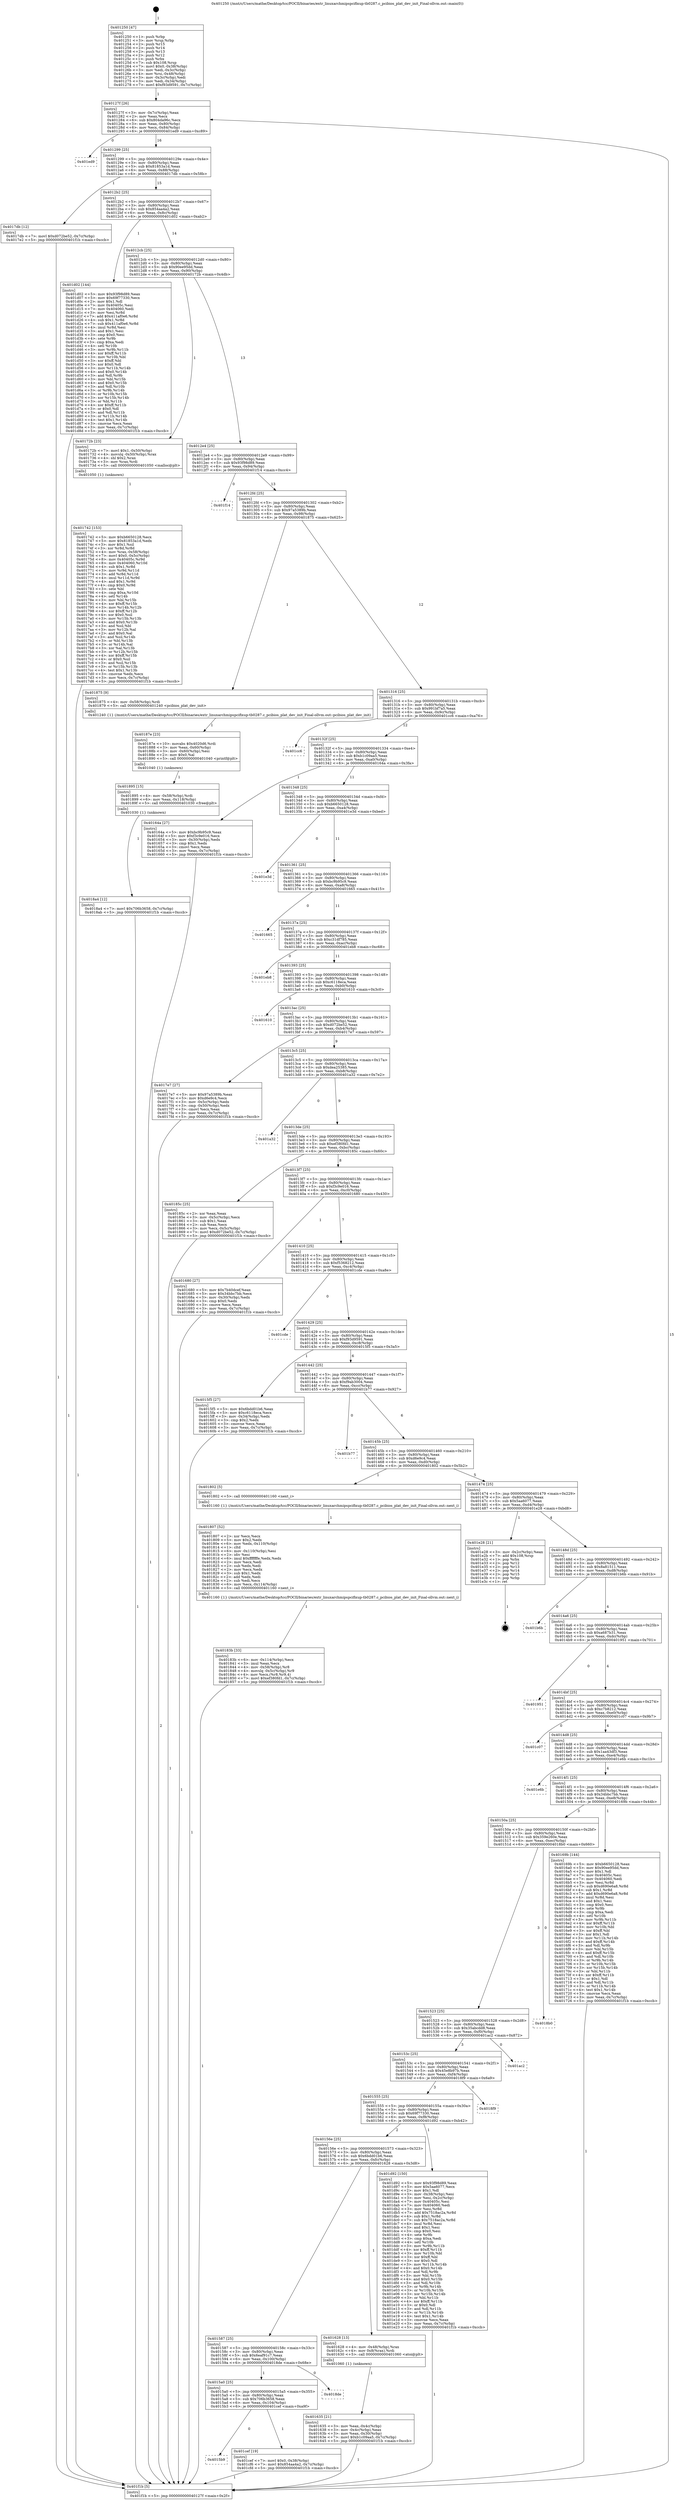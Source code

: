 digraph "0x401250" {
  label = "0x401250 (/mnt/c/Users/mathe/Desktop/tcc/POCII/binaries/extr_linuxarchmipspcifixup-tb0287.c_pcibios_plat_dev_init_Final-ollvm.out::main(0))"
  labelloc = "t"
  node[shape=record]

  Entry [label="",width=0.3,height=0.3,shape=circle,fillcolor=black,style=filled]
  "0x40127f" [label="{
     0x40127f [26]\l
     | [instrs]\l
     &nbsp;&nbsp;0x40127f \<+3\>: mov -0x7c(%rbp),%eax\l
     &nbsp;&nbsp;0x401282 \<+2\>: mov %eax,%ecx\l
     &nbsp;&nbsp;0x401284 \<+6\>: sub $0x804da96c,%ecx\l
     &nbsp;&nbsp;0x40128a \<+3\>: mov %eax,-0x80(%rbp)\l
     &nbsp;&nbsp;0x40128d \<+6\>: mov %ecx,-0x84(%rbp)\l
     &nbsp;&nbsp;0x401293 \<+6\>: je 0000000000401ed9 \<main+0xc89\>\l
  }"]
  "0x401ed9" [label="{
     0x401ed9\l
  }", style=dashed]
  "0x401299" [label="{
     0x401299 [25]\l
     | [instrs]\l
     &nbsp;&nbsp;0x401299 \<+5\>: jmp 000000000040129e \<main+0x4e\>\l
     &nbsp;&nbsp;0x40129e \<+3\>: mov -0x80(%rbp),%eax\l
     &nbsp;&nbsp;0x4012a1 \<+5\>: sub $0x81853a1d,%eax\l
     &nbsp;&nbsp;0x4012a6 \<+6\>: mov %eax,-0x88(%rbp)\l
     &nbsp;&nbsp;0x4012ac \<+6\>: je 00000000004017db \<main+0x58b\>\l
  }"]
  Exit [label="",width=0.3,height=0.3,shape=circle,fillcolor=black,style=filled,peripheries=2]
  "0x4017db" [label="{
     0x4017db [12]\l
     | [instrs]\l
     &nbsp;&nbsp;0x4017db \<+7\>: movl $0xd072be52,-0x7c(%rbp)\l
     &nbsp;&nbsp;0x4017e2 \<+5\>: jmp 0000000000401f1b \<main+0xccb\>\l
  }"]
  "0x4012b2" [label="{
     0x4012b2 [25]\l
     | [instrs]\l
     &nbsp;&nbsp;0x4012b2 \<+5\>: jmp 00000000004012b7 \<main+0x67\>\l
     &nbsp;&nbsp;0x4012b7 \<+3\>: mov -0x80(%rbp),%eax\l
     &nbsp;&nbsp;0x4012ba \<+5\>: sub $0x854aa4a2,%eax\l
     &nbsp;&nbsp;0x4012bf \<+6\>: mov %eax,-0x8c(%rbp)\l
     &nbsp;&nbsp;0x4012c5 \<+6\>: je 0000000000401d02 \<main+0xab2\>\l
  }"]
  "0x4015b9" [label="{
     0x4015b9\l
  }", style=dashed]
  "0x401d02" [label="{
     0x401d02 [144]\l
     | [instrs]\l
     &nbsp;&nbsp;0x401d02 \<+5\>: mov $0x93f98d89,%eax\l
     &nbsp;&nbsp;0x401d07 \<+5\>: mov $0x69f77330,%ecx\l
     &nbsp;&nbsp;0x401d0c \<+2\>: mov $0x1,%dl\l
     &nbsp;&nbsp;0x401d0e \<+7\>: mov 0x40405c,%esi\l
     &nbsp;&nbsp;0x401d15 \<+7\>: mov 0x404060,%edi\l
     &nbsp;&nbsp;0x401d1c \<+3\>: mov %esi,%r8d\l
     &nbsp;&nbsp;0x401d1f \<+7\>: add $0x411af0e6,%r8d\l
     &nbsp;&nbsp;0x401d26 \<+4\>: sub $0x1,%r8d\l
     &nbsp;&nbsp;0x401d2a \<+7\>: sub $0x411af0e6,%r8d\l
     &nbsp;&nbsp;0x401d31 \<+4\>: imul %r8d,%esi\l
     &nbsp;&nbsp;0x401d35 \<+3\>: and $0x1,%esi\l
     &nbsp;&nbsp;0x401d38 \<+3\>: cmp $0x0,%esi\l
     &nbsp;&nbsp;0x401d3b \<+4\>: sete %r9b\l
     &nbsp;&nbsp;0x401d3f \<+3\>: cmp $0xa,%edi\l
     &nbsp;&nbsp;0x401d42 \<+4\>: setl %r10b\l
     &nbsp;&nbsp;0x401d46 \<+3\>: mov %r9b,%r11b\l
     &nbsp;&nbsp;0x401d49 \<+4\>: xor $0xff,%r11b\l
     &nbsp;&nbsp;0x401d4d \<+3\>: mov %r10b,%bl\l
     &nbsp;&nbsp;0x401d50 \<+3\>: xor $0xff,%bl\l
     &nbsp;&nbsp;0x401d53 \<+3\>: xor $0x0,%dl\l
     &nbsp;&nbsp;0x401d56 \<+3\>: mov %r11b,%r14b\l
     &nbsp;&nbsp;0x401d59 \<+4\>: and $0x0,%r14b\l
     &nbsp;&nbsp;0x401d5d \<+3\>: and %dl,%r9b\l
     &nbsp;&nbsp;0x401d60 \<+3\>: mov %bl,%r15b\l
     &nbsp;&nbsp;0x401d63 \<+4\>: and $0x0,%r15b\l
     &nbsp;&nbsp;0x401d67 \<+3\>: and %dl,%r10b\l
     &nbsp;&nbsp;0x401d6a \<+3\>: or %r9b,%r14b\l
     &nbsp;&nbsp;0x401d6d \<+3\>: or %r10b,%r15b\l
     &nbsp;&nbsp;0x401d70 \<+3\>: xor %r15b,%r14b\l
     &nbsp;&nbsp;0x401d73 \<+3\>: or %bl,%r11b\l
     &nbsp;&nbsp;0x401d76 \<+4\>: xor $0xff,%r11b\l
     &nbsp;&nbsp;0x401d7a \<+3\>: or $0x0,%dl\l
     &nbsp;&nbsp;0x401d7d \<+3\>: and %dl,%r11b\l
     &nbsp;&nbsp;0x401d80 \<+3\>: or %r11b,%r14b\l
     &nbsp;&nbsp;0x401d83 \<+4\>: test $0x1,%r14b\l
     &nbsp;&nbsp;0x401d87 \<+3\>: cmovne %ecx,%eax\l
     &nbsp;&nbsp;0x401d8a \<+3\>: mov %eax,-0x7c(%rbp)\l
     &nbsp;&nbsp;0x401d8d \<+5\>: jmp 0000000000401f1b \<main+0xccb\>\l
  }"]
  "0x4012cb" [label="{
     0x4012cb [25]\l
     | [instrs]\l
     &nbsp;&nbsp;0x4012cb \<+5\>: jmp 00000000004012d0 \<main+0x80\>\l
     &nbsp;&nbsp;0x4012d0 \<+3\>: mov -0x80(%rbp),%eax\l
     &nbsp;&nbsp;0x4012d3 \<+5\>: sub $0x90ee95dd,%eax\l
     &nbsp;&nbsp;0x4012d8 \<+6\>: mov %eax,-0x90(%rbp)\l
     &nbsp;&nbsp;0x4012de \<+6\>: je 000000000040172b \<main+0x4db\>\l
  }"]
  "0x401cef" [label="{
     0x401cef [19]\l
     | [instrs]\l
     &nbsp;&nbsp;0x401cef \<+7\>: movl $0x0,-0x38(%rbp)\l
     &nbsp;&nbsp;0x401cf6 \<+7\>: movl $0x854aa4a2,-0x7c(%rbp)\l
     &nbsp;&nbsp;0x401cfd \<+5\>: jmp 0000000000401f1b \<main+0xccb\>\l
  }"]
  "0x40172b" [label="{
     0x40172b [23]\l
     | [instrs]\l
     &nbsp;&nbsp;0x40172b \<+7\>: movl $0x1,-0x50(%rbp)\l
     &nbsp;&nbsp;0x401732 \<+4\>: movslq -0x50(%rbp),%rax\l
     &nbsp;&nbsp;0x401736 \<+4\>: shl $0x2,%rax\l
     &nbsp;&nbsp;0x40173a \<+3\>: mov %rax,%rdi\l
     &nbsp;&nbsp;0x40173d \<+5\>: call 0000000000401050 \<malloc@plt\>\l
     | [calls]\l
     &nbsp;&nbsp;0x401050 \{1\} (unknown)\l
  }"]
  "0x4012e4" [label="{
     0x4012e4 [25]\l
     | [instrs]\l
     &nbsp;&nbsp;0x4012e4 \<+5\>: jmp 00000000004012e9 \<main+0x99\>\l
     &nbsp;&nbsp;0x4012e9 \<+3\>: mov -0x80(%rbp),%eax\l
     &nbsp;&nbsp;0x4012ec \<+5\>: sub $0x93f98d89,%eax\l
     &nbsp;&nbsp;0x4012f1 \<+6\>: mov %eax,-0x94(%rbp)\l
     &nbsp;&nbsp;0x4012f7 \<+6\>: je 0000000000401f14 \<main+0xcc4\>\l
  }"]
  "0x4015a0" [label="{
     0x4015a0 [25]\l
     | [instrs]\l
     &nbsp;&nbsp;0x4015a0 \<+5\>: jmp 00000000004015a5 \<main+0x355\>\l
     &nbsp;&nbsp;0x4015a5 \<+3\>: mov -0x80(%rbp),%eax\l
     &nbsp;&nbsp;0x4015a8 \<+5\>: sub $0x706b3658,%eax\l
     &nbsp;&nbsp;0x4015ad \<+6\>: mov %eax,-0x104(%rbp)\l
     &nbsp;&nbsp;0x4015b3 \<+6\>: je 0000000000401cef \<main+0xa9f\>\l
  }"]
  "0x401f14" [label="{
     0x401f14\l
  }", style=dashed]
  "0x4012fd" [label="{
     0x4012fd [25]\l
     | [instrs]\l
     &nbsp;&nbsp;0x4012fd \<+5\>: jmp 0000000000401302 \<main+0xb2\>\l
     &nbsp;&nbsp;0x401302 \<+3\>: mov -0x80(%rbp),%eax\l
     &nbsp;&nbsp;0x401305 \<+5\>: sub $0x97a5389b,%eax\l
     &nbsp;&nbsp;0x40130a \<+6\>: mov %eax,-0x98(%rbp)\l
     &nbsp;&nbsp;0x401310 \<+6\>: je 0000000000401875 \<main+0x625\>\l
  }"]
  "0x4018de" [label="{
     0x4018de\l
  }", style=dashed]
  "0x401875" [label="{
     0x401875 [9]\l
     | [instrs]\l
     &nbsp;&nbsp;0x401875 \<+4\>: mov -0x58(%rbp),%rdi\l
     &nbsp;&nbsp;0x401879 \<+5\>: call 0000000000401240 \<pcibios_plat_dev_init\>\l
     | [calls]\l
     &nbsp;&nbsp;0x401240 \{1\} (/mnt/c/Users/mathe/Desktop/tcc/POCII/binaries/extr_linuxarchmipspcifixup-tb0287.c_pcibios_plat_dev_init_Final-ollvm.out::pcibios_plat_dev_init)\l
  }"]
  "0x401316" [label="{
     0x401316 [25]\l
     | [instrs]\l
     &nbsp;&nbsp;0x401316 \<+5\>: jmp 000000000040131b \<main+0xcb\>\l
     &nbsp;&nbsp;0x40131b \<+3\>: mov -0x80(%rbp),%eax\l
     &nbsp;&nbsp;0x40131e \<+5\>: sub $0x991bf7a5,%eax\l
     &nbsp;&nbsp;0x401323 \<+6\>: mov %eax,-0x9c(%rbp)\l
     &nbsp;&nbsp;0x401329 \<+6\>: je 0000000000401cc6 \<main+0xa76\>\l
  }"]
  "0x4018a4" [label="{
     0x4018a4 [12]\l
     | [instrs]\l
     &nbsp;&nbsp;0x4018a4 \<+7\>: movl $0x706b3658,-0x7c(%rbp)\l
     &nbsp;&nbsp;0x4018ab \<+5\>: jmp 0000000000401f1b \<main+0xccb\>\l
  }"]
  "0x401cc6" [label="{
     0x401cc6\l
  }", style=dashed]
  "0x40132f" [label="{
     0x40132f [25]\l
     | [instrs]\l
     &nbsp;&nbsp;0x40132f \<+5\>: jmp 0000000000401334 \<main+0xe4\>\l
     &nbsp;&nbsp;0x401334 \<+3\>: mov -0x80(%rbp),%eax\l
     &nbsp;&nbsp;0x401337 \<+5\>: sub $0xb1c09aa5,%eax\l
     &nbsp;&nbsp;0x40133c \<+6\>: mov %eax,-0xa0(%rbp)\l
     &nbsp;&nbsp;0x401342 \<+6\>: je 000000000040164a \<main+0x3fa\>\l
  }"]
  "0x401895" [label="{
     0x401895 [15]\l
     | [instrs]\l
     &nbsp;&nbsp;0x401895 \<+4\>: mov -0x58(%rbp),%rdi\l
     &nbsp;&nbsp;0x401899 \<+6\>: mov %eax,-0x118(%rbp)\l
     &nbsp;&nbsp;0x40189f \<+5\>: call 0000000000401030 \<free@plt\>\l
     | [calls]\l
     &nbsp;&nbsp;0x401030 \{1\} (unknown)\l
  }"]
  "0x40164a" [label="{
     0x40164a [27]\l
     | [instrs]\l
     &nbsp;&nbsp;0x40164a \<+5\>: mov $0xbc9b95c9,%eax\l
     &nbsp;&nbsp;0x40164f \<+5\>: mov $0xf3c9e016,%ecx\l
     &nbsp;&nbsp;0x401654 \<+3\>: mov -0x30(%rbp),%edx\l
     &nbsp;&nbsp;0x401657 \<+3\>: cmp $0x1,%edx\l
     &nbsp;&nbsp;0x40165a \<+3\>: cmovl %ecx,%eax\l
     &nbsp;&nbsp;0x40165d \<+3\>: mov %eax,-0x7c(%rbp)\l
     &nbsp;&nbsp;0x401660 \<+5\>: jmp 0000000000401f1b \<main+0xccb\>\l
  }"]
  "0x401348" [label="{
     0x401348 [25]\l
     | [instrs]\l
     &nbsp;&nbsp;0x401348 \<+5\>: jmp 000000000040134d \<main+0xfd\>\l
     &nbsp;&nbsp;0x40134d \<+3\>: mov -0x80(%rbp),%eax\l
     &nbsp;&nbsp;0x401350 \<+5\>: sub $0xb6650128,%eax\l
     &nbsp;&nbsp;0x401355 \<+6\>: mov %eax,-0xa4(%rbp)\l
     &nbsp;&nbsp;0x40135b \<+6\>: je 0000000000401e3d \<main+0xbed\>\l
  }"]
  "0x40187e" [label="{
     0x40187e [23]\l
     | [instrs]\l
     &nbsp;&nbsp;0x40187e \<+10\>: movabs $0x4020d6,%rdi\l
     &nbsp;&nbsp;0x401888 \<+3\>: mov %eax,-0x60(%rbp)\l
     &nbsp;&nbsp;0x40188b \<+3\>: mov -0x60(%rbp),%esi\l
     &nbsp;&nbsp;0x40188e \<+2\>: mov $0x0,%al\l
     &nbsp;&nbsp;0x401890 \<+5\>: call 0000000000401040 \<printf@plt\>\l
     | [calls]\l
     &nbsp;&nbsp;0x401040 \{1\} (unknown)\l
  }"]
  "0x401e3d" [label="{
     0x401e3d\l
  }", style=dashed]
  "0x401361" [label="{
     0x401361 [25]\l
     | [instrs]\l
     &nbsp;&nbsp;0x401361 \<+5\>: jmp 0000000000401366 \<main+0x116\>\l
     &nbsp;&nbsp;0x401366 \<+3\>: mov -0x80(%rbp),%eax\l
     &nbsp;&nbsp;0x401369 \<+5\>: sub $0xbc9b95c9,%eax\l
     &nbsp;&nbsp;0x40136e \<+6\>: mov %eax,-0xa8(%rbp)\l
     &nbsp;&nbsp;0x401374 \<+6\>: je 0000000000401665 \<main+0x415\>\l
  }"]
  "0x40183b" [label="{
     0x40183b [33]\l
     | [instrs]\l
     &nbsp;&nbsp;0x40183b \<+6\>: mov -0x114(%rbp),%ecx\l
     &nbsp;&nbsp;0x401841 \<+3\>: imul %eax,%ecx\l
     &nbsp;&nbsp;0x401844 \<+4\>: mov -0x58(%rbp),%r8\l
     &nbsp;&nbsp;0x401848 \<+4\>: movslq -0x5c(%rbp),%r9\l
     &nbsp;&nbsp;0x40184c \<+4\>: mov %ecx,(%r8,%r9,4)\l
     &nbsp;&nbsp;0x401850 \<+7\>: movl $0xef380fd1,-0x7c(%rbp)\l
     &nbsp;&nbsp;0x401857 \<+5\>: jmp 0000000000401f1b \<main+0xccb\>\l
  }"]
  "0x401665" [label="{
     0x401665\l
  }", style=dashed]
  "0x40137a" [label="{
     0x40137a [25]\l
     | [instrs]\l
     &nbsp;&nbsp;0x40137a \<+5\>: jmp 000000000040137f \<main+0x12f\>\l
     &nbsp;&nbsp;0x40137f \<+3\>: mov -0x80(%rbp),%eax\l
     &nbsp;&nbsp;0x401382 \<+5\>: sub $0xc31df785,%eax\l
     &nbsp;&nbsp;0x401387 \<+6\>: mov %eax,-0xac(%rbp)\l
     &nbsp;&nbsp;0x40138d \<+6\>: je 0000000000401eb8 \<main+0xc68\>\l
  }"]
  "0x401807" [label="{
     0x401807 [52]\l
     | [instrs]\l
     &nbsp;&nbsp;0x401807 \<+2\>: xor %ecx,%ecx\l
     &nbsp;&nbsp;0x401809 \<+5\>: mov $0x2,%edx\l
     &nbsp;&nbsp;0x40180e \<+6\>: mov %edx,-0x110(%rbp)\l
     &nbsp;&nbsp;0x401814 \<+1\>: cltd\l
     &nbsp;&nbsp;0x401815 \<+6\>: mov -0x110(%rbp),%esi\l
     &nbsp;&nbsp;0x40181b \<+2\>: idiv %esi\l
     &nbsp;&nbsp;0x40181d \<+6\>: imul $0xfffffffe,%edx,%edx\l
     &nbsp;&nbsp;0x401823 \<+2\>: mov %ecx,%edi\l
     &nbsp;&nbsp;0x401825 \<+2\>: sub %edx,%edi\l
     &nbsp;&nbsp;0x401827 \<+2\>: mov %ecx,%edx\l
     &nbsp;&nbsp;0x401829 \<+3\>: sub $0x1,%edx\l
     &nbsp;&nbsp;0x40182c \<+2\>: add %edx,%edi\l
     &nbsp;&nbsp;0x40182e \<+2\>: sub %edi,%ecx\l
     &nbsp;&nbsp;0x401830 \<+6\>: mov %ecx,-0x114(%rbp)\l
     &nbsp;&nbsp;0x401836 \<+5\>: call 0000000000401160 \<next_i\>\l
     | [calls]\l
     &nbsp;&nbsp;0x401160 \{1\} (/mnt/c/Users/mathe/Desktop/tcc/POCII/binaries/extr_linuxarchmipspcifixup-tb0287.c_pcibios_plat_dev_init_Final-ollvm.out::next_i)\l
  }"]
  "0x401eb8" [label="{
     0x401eb8\l
  }", style=dashed]
  "0x401393" [label="{
     0x401393 [25]\l
     | [instrs]\l
     &nbsp;&nbsp;0x401393 \<+5\>: jmp 0000000000401398 \<main+0x148\>\l
     &nbsp;&nbsp;0x401398 \<+3\>: mov -0x80(%rbp),%eax\l
     &nbsp;&nbsp;0x40139b \<+5\>: sub $0xc6118eca,%eax\l
     &nbsp;&nbsp;0x4013a0 \<+6\>: mov %eax,-0xb0(%rbp)\l
     &nbsp;&nbsp;0x4013a6 \<+6\>: je 0000000000401610 \<main+0x3c0\>\l
  }"]
  "0x401742" [label="{
     0x401742 [153]\l
     | [instrs]\l
     &nbsp;&nbsp;0x401742 \<+5\>: mov $0xb6650128,%ecx\l
     &nbsp;&nbsp;0x401747 \<+5\>: mov $0x81853a1d,%edx\l
     &nbsp;&nbsp;0x40174c \<+3\>: mov $0x1,%sil\l
     &nbsp;&nbsp;0x40174f \<+3\>: xor %r8d,%r8d\l
     &nbsp;&nbsp;0x401752 \<+4\>: mov %rax,-0x58(%rbp)\l
     &nbsp;&nbsp;0x401756 \<+7\>: movl $0x0,-0x5c(%rbp)\l
     &nbsp;&nbsp;0x40175d \<+8\>: mov 0x40405c,%r9d\l
     &nbsp;&nbsp;0x401765 \<+8\>: mov 0x404060,%r10d\l
     &nbsp;&nbsp;0x40176d \<+4\>: sub $0x1,%r8d\l
     &nbsp;&nbsp;0x401771 \<+3\>: mov %r9d,%r11d\l
     &nbsp;&nbsp;0x401774 \<+3\>: add %r8d,%r11d\l
     &nbsp;&nbsp;0x401777 \<+4\>: imul %r11d,%r9d\l
     &nbsp;&nbsp;0x40177b \<+4\>: and $0x1,%r9d\l
     &nbsp;&nbsp;0x40177f \<+4\>: cmp $0x0,%r9d\l
     &nbsp;&nbsp;0x401783 \<+3\>: sete %bl\l
     &nbsp;&nbsp;0x401786 \<+4\>: cmp $0xa,%r10d\l
     &nbsp;&nbsp;0x40178a \<+4\>: setl %r14b\l
     &nbsp;&nbsp;0x40178e \<+3\>: mov %bl,%r15b\l
     &nbsp;&nbsp;0x401791 \<+4\>: xor $0xff,%r15b\l
     &nbsp;&nbsp;0x401795 \<+3\>: mov %r14b,%r12b\l
     &nbsp;&nbsp;0x401798 \<+4\>: xor $0xff,%r12b\l
     &nbsp;&nbsp;0x40179c \<+4\>: xor $0x0,%sil\l
     &nbsp;&nbsp;0x4017a0 \<+3\>: mov %r15b,%r13b\l
     &nbsp;&nbsp;0x4017a3 \<+4\>: and $0x0,%r13b\l
     &nbsp;&nbsp;0x4017a7 \<+3\>: and %sil,%bl\l
     &nbsp;&nbsp;0x4017aa \<+3\>: mov %r12b,%al\l
     &nbsp;&nbsp;0x4017ad \<+2\>: and $0x0,%al\l
     &nbsp;&nbsp;0x4017af \<+3\>: and %sil,%r14b\l
     &nbsp;&nbsp;0x4017b2 \<+3\>: or %bl,%r13b\l
     &nbsp;&nbsp;0x4017b5 \<+3\>: or %r14b,%al\l
     &nbsp;&nbsp;0x4017b8 \<+3\>: xor %al,%r13b\l
     &nbsp;&nbsp;0x4017bb \<+3\>: or %r12b,%r15b\l
     &nbsp;&nbsp;0x4017be \<+4\>: xor $0xff,%r15b\l
     &nbsp;&nbsp;0x4017c2 \<+4\>: or $0x0,%sil\l
     &nbsp;&nbsp;0x4017c6 \<+3\>: and %sil,%r15b\l
     &nbsp;&nbsp;0x4017c9 \<+3\>: or %r15b,%r13b\l
     &nbsp;&nbsp;0x4017cc \<+4\>: test $0x1,%r13b\l
     &nbsp;&nbsp;0x4017d0 \<+3\>: cmovne %edx,%ecx\l
     &nbsp;&nbsp;0x4017d3 \<+3\>: mov %ecx,-0x7c(%rbp)\l
     &nbsp;&nbsp;0x4017d6 \<+5\>: jmp 0000000000401f1b \<main+0xccb\>\l
  }"]
  "0x401610" [label="{
     0x401610\l
  }", style=dashed]
  "0x4013ac" [label="{
     0x4013ac [25]\l
     | [instrs]\l
     &nbsp;&nbsp;0x4013ac \<+5\>: jmp 00000000004013b1 \<main+0x161\>\l
     &nbsp;&nbsp;0x4013b1 \<+3\>: mov -0x80(%rbp),%eax\l
     &nbsp;&nbsp;0x4013b4 \<+5\>: sub $0xd072be52,%eax\l
     &nbsp;&nbsp;0x4013b9 \<+6\>: mov %eax,-0xb4(%rbp)\l
     &nbsp;&nbsp;0x4013bf \<+6\>: je 00000000004017e7 \<main+0x597\>\l
  }"]
  "0x401635" [label="{
     0x401635 [21]\l
     | [instrs]\l
     &nbsp;&nbsp;0x401635 \<+3\>: mov %eax,-0x4c(%rbp)\l
     &nbsp;&nbsp;0x401638 \<+3\>: mov -0x4c(%rbp),%eax\l
     &nbsp;&nbsp;0x40163b \<+3\>: mov %eax,-0x30(%rbp)\l
     &nbsp;&nbsp;0x40163e \<+7\>: movl $0xb1c09aa5,-0x7c(%rbp)\l
     &nbsp;&nbsp;0x401645 \<+5\>: jmp 0000000000401f1b \<main+0xccb\>\l
  }"]
  "0x4017e7" [label="{
     0x4017e7 [27]\l
     | [instrs]\l
     &nbsp;&nbsp;0x4017e7 \<+5\>: mov $0x97a5389b,%eax\l
     &nbsp;&nbsp;0x4017ec \<+5\>: mov $0xd6e9c4,%ecx\l
     &nbsp;&nbsp;0x4017f1 \<+3\>: mov -0x5c(%rbp),%edx\l
     &nbsp;&nbsp;0x4017f4 \<+3\>: cmp -0x50(%rbp),%edx\l
     &nbsp;&nbsp;0x4017f7 \<+3\>: cmovl %ecx,%eax\l
     &nbsp;&nbsp;0x4017fa \<+3\>: mov %eax,-0x7c(%rbp)\l
     &nbsp;&nbsp;0x4017fd \<+5\>: jmp 0000000000401f1b \<main+0xccb\>\l
  }"]
  "0x4013c5" [label="{
     0x4013c5 [25]\l
     | [instrs]\l
     &nbsp;&nbsp;0x4013c5 \<+5\>: jmp 00000000004013ca \<main+0x17a\>\l
     &nbsp;&nbsp;0x4013ca \<+3\>: mov -0x80(%rbp),%eax\l
     &nbsp;&nbsp;0x4013cd \<+5\>: sub $0xdea25385,%eax\l
     &nbsp;&nbsp;0x4013d2 \<+6\>: mov %eax,-0xb8(%rbp)\l
     &nbsp;&nbsp;0x4013d8 \<+6\>: je 0000000000401a32 \<main+0x7e2\>\l
  }"]
  "0x401587" [label="{
     0x401587 [25]\l
     | [instrs]\l
     &nbsp;&nbsp;0x401587 \<+5\>: jmp 000000000040158c \<main+0x33c\>\l
     &nbsp;&nbsp;0x40158c \<+3\>: mov -0x80(%rbp),%eax\l
     &nbsp;&nbsp;0x40158f \<+5\>: sub $0x6eaf91c7,%eax\l
     &nbsp;&nbsp;0x401594 \<+6\>: mov %eax,-0x100(%rbp)\l
     &nbsp;&nbsp;0x40159a \<+6\>: je 00000000004018de \<main+0x68e\>\l
  }"]
  "0x401a32" [label="{
     0x401a32\l
  }", style=dashed]
  "0x4013de" [label="{
     0x4013de [25]\l
     | [instrs]\l
     &nbsp;&nbsp;0x4013de \<+5\>: jmp 00000000004013e3 \<main+0x193\>\l
     &nbsp;&nbsp;0x4013e3 \<+3\>: mov -0x80(%rbp),%eax\l
     &nbsp;&nbsp;0x4013e6 \<+5\>: sub $0xef380fd1,%eax\l
     &nbsp;&nbsp;0x4013eb \<+6\>: mov %eax,-0xbc(%rbp)\l
     &nbsp;&nbsp;0x4013f1 \<+6\>: je 000000000040185c \<main+0x60c\>\l
  }"]
  "0x401628" [label="{
     0x401628 [13]\l
     | [instrs]\l
     &nbsp;&nbsp;0x401628 \<+4\>: mov -0x48(%rbp),%rax\l
     &nbsp;&nbsp;0x40162c \<+4\>: mov 0x8(%rax),%rdi\l
     &nbsp;&nbsp;0x401630 \<+5\>: call 0000000000401060 \<atoi@plt\>\l
     | [calls]\l
     &nbsp;&nbsp;0x401060 \{1\} (unknown)\l
  }"]
  "0x40185c" [label="{
     0x40185c [25]\l
     | [instrs]\l
     &nbsp;&nbsp;0x40185c \<+2\>: xor %eax,%eax\l
     &nbsp;&nbsp;0x40185e \<+3\>: mov -0x5c(%rbp),%ecx\l
     &nbsp;&nbsp;0x401861 \<+3\>: sub $0x1,%eax\l
     &nbsp;&nbsp;0x401864 \<+2\>: sub %eax,%ecx\l
     &nbsp;&nbsp;0x401866 \<+3\>: mov %ecx,-0x5c(%rbp)\l
     &nbsp;&nbsp;0x401869 \<+7\>: movl $0xd072be52,-0x7c(%rbp)\l
     &nbsp;&nbsp;0x401870 \<+5\>: jmp 0000000000401f1b \<main+0xccb\>\l
  }"]
  "0x4013f7" [label="{
     0x4013f7 [25]\l
     | [instrs]\l
     &nbsp;&nbsp;0x4013f7 \<+5\>: jmp 00000000004013fc \<main+0x1ac\>\l
     &nbsp;&nbsp;0x4013fc \<+3\>: mov -0x80(%rbp),%eax\l
     &nbsp;&nbsp;0x4013ff \<+5\>: sub $0xf3c9e016,%eax\l
     &nbsp;&nbsp;0x401404 \<+6\>: mov %eax,-0xc0(%rbp)\l
     &nbsp;&nbsp;0x40140a \<+6\>: je 0000000000401680 \<main+0x430\>\l
  }"]
  "0x40156e" [label="{
     0x40156e [25]\l
     | [instrs]\l
     &nbsp;&nbsp;0x40156e \<+5\>: jmp 0000000000401573 \<main+0x323\>\l
     &nbsp;&nbsp;0x401573 \<+3\>: mov -0x80(%rbp),%eax\l
     &nbsp;&nbsp;0x401576 \<+5\>: sub $0x6bdd01b6,%eax\l
     &nbsp;&nbsp;0x40157b \<+6\>: mov %eax,-0xfc(%rbp)\l
     &nbsp;&nbsp;0x401581 \<+6\>: je 0000000000401628 \<main+0x3d8\>\l
  }"]
  "0x401680" [label="{
     0x401680 [27]\l
     | [instrs]\l
     &nbsp;&nbsp;0x401680 \<+5\>: mov $0x7b40dcef,%eax\l
     &nbsp;&nbsp;0x401685 \<+5\>: mov $0x34bbc7bb,%ecx\l
     &nbsp;&nbsp;0x40168a \<+3\>: mov -0x30(%rbp),%edx\l
     &nbsp;&nbsp;0x40168d \<+3\>: cmp $0x0,%edx\l
     &nbsp;&nbsp;0x401690 \<+3\>: cmove %ecx,%eax\l
     &nbsp;&nbsp;0x401693 \<+3\>: mov %eax,-0x7c(%rbp)\l
     &nbsp;&nbsp;0x401696 \<+5\>: jmp 0000000000401f1b \<main+0xccb\>\l
  }"]
  "0x401410" [label="{
     0x401410 [25]\l
     | [instrs]\l
     &nbsp;&nbsp;0x401410 \<+5\>: jmp 0000000000401415 \<main+0x1c5\>\l
     &nbsp;&nbsp;0x401415 \<+3\>: mov -0x80(%rbp),%eax\l
     &nbsp;&nbsp;0x401418 \<+5\>: sub $0xf5368212,%eax\l
     &nbsp;&nbsp;0x40141d \<+6\>: mov %eax,-0xc4(%rbp)\l
     &nbsp;&nbsp;0x401423 \<+6\>: je 0000000000401cde \<main+0xa8e\>\l
  }"]
  "0x401d92" [label="{
     0x401d92 [150]\l
     | [instrs]\l
     &nbsp;&nbsp;0x401d92 \<+5\>: mov $0x93f98d89,%eax\l
     &nbsp;&nbsp;0x401d97 \<+5\>: mov $0x5aa6077,%ecx\l
     &nbsp;&nbsp;0x401d9c \<+2\>: mov $0x1,%dl\l
     &nbsp;&nbsp;0x401d9e \<+3\>: mov -0x38(%rbp),%esi\l
     &nbsp;&nbsp;0x401da1 \<+3\>: mov %esi,-0x2c(%rbp)\l
     &nbsp;&nbsp;0x401da4 \<+7\>: mov 0x40405c,%esi\l
     &nbsp;&nbsp;0x401dab \<+7\>: mov 0x404060,%edi\l
     &nbsp;&nbsp;0x401db2 \<+3\>: mov %esi,%r8d\l
     &nbsp;&nbsp;0x401db5 \<+7\>: add $0x7518ac2a,%r8d\l
     &nbsp;&nbsp;0x401dbc \<+4\>: sub $0x1,%r8d\l
     &nbsp;&nbsp;0x401dc0 \<+7\>: sub $0x7518ac2a,%r8d\l
     &nbsp;&nbsp;0x401dc7 \<+4\>: imul %r8d,%esi\l
     &nbsp;&nbsp;0x401dcb \<+3\>: and $0x1,%esi\l
     &nbsp;&nbsp;0x401dce \<+3\>: cmp $0x0,%esi\l
     &nbsp;&nbsp;0x401dd1 \<+4\>: sete %r9b\l
     &nbsp;&nbsp;0x401dd5 \<+3\>: cmp $0xa,%edi\l
     &nbsp;&nbsp;0x401dd8 \<+4\>: setl %r10b\l
     &nbsp;&nbsp;0x401ddc \<+3\>: mov %r9b,%r11b\l
     &nbsp;&nbsp;0x401ddf \<+4\>: xor $0xff,%r11b\l
     &nbsp;&nbsp;0x401de3 \<+3\>: mov %r10b,%bl\l
     &nbsp;&nbsp;0x401de6 \<+3\>: xor $0xff,%bl\l
     &nbsp;&nbsp;0x401de9 \<+3\>: xor $0x0,%dl\l
     &nbsp;&nbsp;0x401dec \<+3\>: mov %r11b,%r14b\l
     &nbsp;&nbsp;0x401def \<+4\>: and $0x0,%r14b\l
     &nbsp;&nbsp;0x401df3 \<+3\>: and %dl,%r9b\l
     &nbsp;&nbsp;0x401df6 \<+3\>: mov %bl,%r15b\l
     &nbsp;&nbsp;0x401df9 \<+4\>: and $0x0,%r15b\l
     &nbsp;&nbsp;0x401dfd \<+3\>: and %dl,%r10b\l
     &nbsp;&nbsp;0x401e00 \<+3\>: or %r9b,%r14b\l
     &nbsp;&nbsp;0x401e03 \<+3\>: or %r10b,%r15b\l
     &nbsp;&nbsp;0x401e06 \<+3\>: xor %r15b,%r14b\l
     &nbsp;&nbsp;0x401e09 \<+3\>: or %bl,%r11b\l
     &nbsp;&nbsp;0x401e0c \<+4\>: xor $0xff,%r11b\l
     &nbsp;&nbsp;0x401e10 \<+3\>: or $0x0,%dl\l
     &nbsp;&nbsp;0x401e13 \<+3\>: and %dl,%r11b\l
     &nbsp;&nbsp;0x401e16 \<+3\>: or %r11b,%r14b\l
     &nbsp;&nbsp;0x401e19 \<+4\>: test $0x1,%r14b\l
     &nbsp;&nbsp;0x401e1d \<+3\>: cmovne %ecx,%eax\l
     &nbsp;&nbsp;0x401e20 \<+3\>: mov %eax,-0x7c(%rbp)\l
     &nbsp;&nbsp;0x401e23 \<+5\>: jmp 0000000000401f1b \<main+0xccb\>\l
  }"]
  "0x401cde" [label="{
     0x401cde\l
  }", style=dashed]
  "0x401429" [label="{
     0x401429 [25]\l
     | [instrs]\l
     &nbsp;&nbsp;0x401429 \<+5\>: jmp 000000000040142e \<main+0x1de\>\l
     &nbsp;&nbsp;0x40142e \<+3\>: mov -0x80(%rbp),%eax\l
     &nbsp;&nbsp;0x401431 \<+5\>: sub $0xf93d9591,%eax\l
     &nbsp;&nbsp;0x401436 \<+6\>: mov %eax,-0xc8(%rbp)\l
     &nbsp;&nbsp;0x40143c \<+6\>: je 00000000004015f5 \<main+0x3a5\>\l
  }"]
  "0x401555" [label="{
     0x401555 [25]\l
     | [instrs]\l
     &nbsp;&nbsp;0x401555 \<+5\>: jmp 000000000040155a \<main+0x30a\>\l
     &nbsp;&nbsp;0x40155a \<+3\>: mov -0x80(%rbp),%eax\l
     &nbsp;&nbsp;0x40155d \<+5\>: sub $0x69f77330,%eax\l
     &nbsp;&nbsp;0x401562 \<+6\>: mov %eax,-0xf8(%rbp)\l
     &nbsp;&nbsp;0x401568 \<+6\>: je 0000000000401d92 \<main+0xb42\>\l
  }"]
  "0x4015f5" [label="{
     0x4015f5 [27]\l
     | [instrs]\l
     &nbsp;&nbsp;0x4015f5 \<+5\>: mov $0x6bdd01b6,%eax\l
     &nbsp;&nbsp;0x4015fa \<+5\>: mov $0xc6118eca,%ecx\l
     &nbsp;&nbsp;0x4015ff \<+3\>: mov -0x34(%rbp),%edx\l
     &nbsp;&nbsp;0x401602 \<+3\>: cmp $0x2,%edx\l
     &nbsp;&nbsp;0x401605 \<+3\>: cmovne %ecx,%eax\l
     &nbsp;&nbsp;0x401608 \<+3\>: mov %eax,-0x7c(%rbp)\l
     &nbsp;&nbsp;0x40160b \<+5\>: jmp 0000000000401f1b \<main+0xccb\>\l
  }"]
  "0x401442" [label="{
     0x401442 [25]\l
     | [instrs]\l
     &nbsp;&nbsp;0x401442 \<+5\>: jmp 0000000000401447 \<main+0x1f7\>\l
     &nbsp;&nbsp;0x401447 \<+3\>: mov -0x80(%rbp),%eax\l
     &nbsp;&nbsp;0x40144a \<+5\>: sub $0xf9ab3004,%eax\l
     &nbsp;&nbsp;0x40144f \<+6\>: mov %eax,-0xcc(%rbp)\l
     &nbsp;&nbsp;0x401455 \<+6\>: je 0000000000401b77 \<main+0x927\>\l
  }"]
  "0x401f1b" [label="{
     0x401f1b [5]\l
     | [instrs]\l
     &nbsp;&nbsp;0x401f1b \<+5\>: jmp 000000000040127f \<main+0x2f\>\l
  }"]
  "0x401250" [label="{
     0x401250 [47]\l
     | [instrs]\l
     &nbsp;&nbsp;0x401250 \<+1\>: push %rbp\l
     &nbsp;&nbsp;0x401251 \<+3\>: mov %rsp,%rbp\l
     &nbsp;&nbsp;0x401254 \<+2\>: push %r15\l
     &nbsp;&nbsp;0x401256 \<+2\>: push %r14\l
     &nbsp;&nbsp;0x401258 \<+2\>: push %r13\l
     &nbsp;&nbsp;0x40125a \<+2\>: push %r12\l
     &nbsp;&nbsp;0x40125c \<+1\>: push %rbx\l
     &nbsp;&nbsp;0x40125d \<+7\>: sub $0x108,%rsp\l
     &nbsp;&nbsp;0x401264 \<+7\>: movl $0x0,-0x38(%rbp)\l
     &nbsp;&nbsp;0x40126b \<+3\>: mov %edi,-0x3c(%rbp)\l
     &nbsp;&nbsp;0x40126e \<+4\>: mov %rsi,-0x48(%rbp)\l
     &nbsp;&nbsp;0x401272 \<+3\>: mov -0x3c(%rbp),%edi\l
     &nbsp;&nbsp;0x401275 \<+3\>: mov %edi,-0x34(%rbp)\l
     &nbsp;&nbsp;0x401278 \<+7\>: movl $0xf93d9591,-0x7c(%rbp)\l
  }"]
  "0x4018f9" [label="{
     0x4018f9\l
  }", style=dashed]
  "0x401b77" [label="{
     0x401b77\l
  }", style=dashed]
  "0x40145b" [label="{
     0x40145b [25]\l
     | [instrs]\l
     &nbsp;&nbsp;0x40145b \<+5\>: jmp 0000000000401460 \<main+0x210\>\l
     &nbsp;&nbsp;0x401460 \<+3\>: mov -0x80(%rbp),%eax\l
     &nbsp;&nbsp;0x401463 \<+5\>: sub $0xd6e9c4,%eax\l
     &nbsp;&nbsp;0x401468 \<+6\>: mov %eax,-0xd0(%rbp)\l
     &nbsp;&nbsp;0x40146e \<+6\>: je 0000000000401802 \<main+0x5b2\>\l
  }"]
  "0x40153c" [label="{
     0x40153c [25]\l
     | [instrs]\l
     &nbsp;&nbsp;0x40153c \<+5\>: jmp 0000000000401541 \<main+0x2f1\>\l
     &nbsp;&nbsp;0x401541 \<+3\>: mov -0x80(%rbp),%eax\l
     &nbsp;&nbsp;0x401544 \<+5\>: sub $0x45e8b97b,%eax\l
     &nbsp;&nbsp;0x401549 \<+6\>: mov %eax,-0xf4(%rbp)\l
     &nbsp;&nbsp;0x40154f \<+6\>: je 00000000004018f9 \<main+0x6a9\>\l
  }"]
  "0x401802" [label="{
     0x401802 [5]\l
     | [instrs]\l
     &nbsp;&nbsp;0x401802 \<+5\>: call 0000000000401160 \<next_i\>\l
     | [calls]\l
     &nbsp;&nbsp;0x401160 \{1\} (/mnt/c/Users/mathe/Desktop/tcc/POCII/binaries/extr_linuxarchmipspcifixup-tb0287.c_pcibios_plat_dev_init_Final-ollvm.out::next_i)\l
  }"]
  "0x401474" [label="{
     0x401474 [25]\l
     | [instrs]\l
     &nbsp;&nbsp;0x401474 \<+5\>: jmp 0000000000401479 \<main+0x229\>\l
     &nbsp;&nbsp;0x401479 \<+3\>: mov -0x80(%rbp),%eax\l
     &nbsp;&nbsp;0x40147c \<+5\>: sub $0x5aa6077,%eax\l
     &nbsp;&nbsp;0x401481 \<+6\>: mov %eax,-0xd4(%rbp)\l
     &nbsp;&nbsp;0x401487 \<+6\>: je 0000000000401e28 \<main+0xbd8\>\l
  }"]
  "0x401ac2" [label="{
     0x401ac2\l
  }", style=dashed]
  "0x401e28" [label="{
     0x401e28 [21]\l
     | [instrs]\l
     &nbsp;&nbsp;0x401e28 \<+3\>: mov -0x2c(%rbp),%eax\l
     &nbsp;&nbsp;0x401e2b \<+7\>: add $0x108,%rsp\l
     &nbsp;&nbsp;0x401e32 \<+1\>: pop %rbx\l
     &nbsp;&nbsp;0x401e33 \<+2\>: pop %r12\l
     &nbsp;&nbsp;0x401e35 \<+2\>: pop %r13\l
     &nbsp;&nbsp;0x401e37 \<+2\>: pop %r14\l
     &nbsp;&nbsp;0x401e39 \<+2\>: pop %r15\l
     &nbsp;&nbsp;0x401e3b \<+1\>: pop %rbp\l
     &nbsp;&nbsp;0x401e3c \<+1\>: ret\l
  }"]
  "0x40148d" [label="{
     0x40148d [25]\l
     | [instrs]\l
     &nbsp;&nbsp;0x40148d \<+5\>: jmp 0000000000401492 \<main+0x242\>\l
     &nbsp;&nbsp;0x401492 \<+3\>: mov -0x80(%rbp),%eax\l
     &nbsp;&nbsp;0x401495 \<+5\>: sub $0x8a81511,%eax\l
     &nbsp;&nbsp;0x40149a \<+6\>: mov %eax,-0xd8(%rbp)\l
     &nbsp;&nbsp;0x4014a0 \<+6\>: je 0000000000401b6b \<main+0x91b\>\l
  }"]
  "0x401523" [label="{
     0x401523 [25]\l
     | [instrs]\l
     &nbsp;&nbsp;0x401523 \<+5\>: jmp 0000000000401528 \<main+0x2d8\>\l
     &nbsp;&nbsp;0x401528 \<+3\>: mov -0x80(%rbp),%eax\l
     &nbsp;&nbsp;0x40152b \<+5\>: sub $0x35abcdd8,%eax\l
     &nbsp;&nbsp;0x401530 \<+6\>: mov %eax,-0xf0(%rbp)\l
     &nbsp;&nbsp;0x401536 \<+6\>: je 0000000000401ac2 \<main+0x872\>\l
  }"]
  "0x401b6b" [label="{
     0x401b6b\l
  }", style=dashed]
  "0x4014a6" [label="{
     0x4014a6 [25]\l
     | [instrs]\l
     &nbsp;&nbsp;0x4014a6 \<+5\>: jmp 00000000004014ab \<main+0x25b\>\l
     &nbsp;&nbsp;0x4014ab \<+3\>: mov -0x80(%rbp),%eax\l
     &nbsp;&nbsp;0x4014ae \<+5\>: sub $0xa687b31,%eax\l
     &nbsp;&nbsp;0x4014b3 \<+6\>: mov %eax,-0xdc(%rbp)\l
     &nbsp;&nbsp;0x4014b9 \<+6\>: je 0000000000401951 \<main+0x701\>\l
  }"]
  "0x4018b0" [label="{
     0x4018b0\l
  }", style=dashed]
  "0x401951" [label="{
     0x401951\l
  }", style=dashed]
  "0x4014bf" [label="{
     0x4014bf [25]\l
     | [instrs]\l
     &nbsp;&nbsp;0x4014bf \<+5\>: jmp 00000000004014c4 \<main+0x274\>\l
     &nbsp;&nbsp;0x4014c4 \<+3\>: mov -0x80(%rbp),%eax\l
     &nbsp;&nbsp;0x4014c7 \<+5\>: sub $0xc7b8212,%eax\l
     &nbsp;&nbsp;0x4014cc \<+6\>: mov %eax,-0xe0(%rbp)\l
     &nbsp;&nbsp;0x4014d2 \<+6\>: je 0000000000401c07 \<main+0x9b7\>\l
  }"]
  "0x40150a" [label="{
     0x40150a [25]\l
     | [instrs]\l
     &nbsp;&nbsp;0x40150a \<+5\>: jmp 000000000040150f \<main+0x2bf\>\l
     &nbsp;&nbsp;0x40150f \<+3\>: mov -0x80(%rbp),%eax\l
     &nbsp;&nbsp;0x401512 \<+5\>: sub $0x359e260e,%eax\l
     &nbsp;&nbsp;0x401517 \<+6\>: mov %eax,-0xec(%rbp)\l
     &nbsp;&nbsp;0x40151d \<+6\>: je 00000000004018b0 \<main+0x660\>\l
  }"]
  "0x401c07" [label="{
     0x401c07\l
  }", style=dashed]
  "0x4014d8" [label="{
     0x4014d8 [25]\l
     | [instrs]\l
     &nbsp;&nbsp;0x4014d8 \<+5\>: jmp 00000000004014dd \<main+0x28d\>\l
     &nbsp;&nbsp;0x4014dd \<+3\>: mov -0x80(%rbp),%eax\l
     &nbsp;&nbsp;0x4014e0 \<+5\>: sub $0x1aa43df3,%eax\l
     &nbsp;&nbsp;0x4014e5 \<+6\>: mov %eax,-0xe4(%rbp)\l
     &nbsp;&nbsp;0x4014eb \<+6\>: je 0000000000401e6b \<main+0xc1b\>\l
  }"]
  "0x40169b" [label="{
     0x40169b [144]\l
     | [instrs]\l
     &nbsp;&nbsp;0x40169b \<+5\>: mov $0xb6650128,%eax\l
     &nbsp;&nbsp;0x4016a0 \<+5\>: mov $0x90ee95dd,%ecx\l
     &nbsp;&nbsp;0x4016a5 \<+2\>: mov $0x1,%dl\l
     &nbsp;&nbsp;0x4016a7 \<+7\>: mov 0x40405c,%esi\l
     &nbsp;&nbsp;0x4016ae \<+7\>: mov 0x404060,%edi\l
     &nbsp;&nbsp;0x4016b5 \<+3\>: mov %esi,%r8d\l
     &nbsp;&nbsp;0x4016b8 \<+7\>: sub $0xd690e6a8,%r8d\l
     &nbsp;&nbsp;0x4016bf \<+4\>: sub $0x1,%r8d\l
     &nbsp;&nbsp;0x4016c3 \<+7\>: add $0xd690e6a8,%r8d\l
     &nbsp;&nbsp;0x4016ca \<+4\>: imul %r8d,%esi\l
     &nbsp;&nbsp;0x4016ce \<+3\>: and $0x1,%esi\l
     &nbsp;&nbsp;0x4016d1 \<+3\>: cmp $0x0,%esi\l
     &nbsp;&nbsp;0x4016d4 \<+4\>: sete %r9b\l
     &nbsp;&nbsp;0x4016d8 \<+3\>: cmp $0xa,%edi\l
     &nbsp;&nbsp;0x4016db \<+4\>: setl %r10b\l
     &nbsp;&nbsp;0x4016df \<+3\>: mov %r9b,%r11b\l
     &nbsp;&nbsp;0x4016e2 \<+4\>: xor $0xff,%r11b\l
     &nbsp;&nbsp;0x4016e6 \<+3\>: mov %r10b,%bl\l
     &nbsp;&nbsp;0x4016e9 \<+3\>: xor $0xff,%bl\l
     &nbsp;&nbsp;0x4016ec \<+3\>: xor $0x1,%dl\l
     &nbsp;&nbsp;0x4016ef \<+3\>: mov %r11b,%r14b\l
     &nbsp;&nbsp;0x4016f2 \<+4\>: and $0xff,%r14b\l
     &nbsp;&nbsp;0x4016f6 \<+3\>: and %dl,%r9b\l
     &nbsp;&nbsp;0x4016f9 \<+3\>: mov %bl,%r15b\l
     &nbsp;&nbsp;0x4016fc \<+4\>: and $0xff,%r15b\l
     &nbsp;&nbsp;0x401700 \<+3\>: and %dl,%r10b\l
     &nbsp;&nbsp;0x401703 \<+3\>: or %r9b,%r14b\l
     &nbsp;&nbsp;0x401706 \<+3\>: or %r10b,%r15b\l
     &nbsp;&nbsp;0x401709 \<+3\>: xor %r15b,%r14b\l
     &nbsp;&nbsp;0x40170c \<+3\>: or %bl,%r11b\l
     &nbsp;&nbsp;0x40170f \<+4\>: xor $0xff,%r11b\l
     &nbsp;&nbsp;0x401713 \<+3\>: or $0x1,%dl\l
     &nbsp;&nbsp;0x401716 \<+3\>: and %dl,%r11b\l
     &nbsp;&nbsp;0x401719 \<+3\>: or %r11b,%r14b\l
     &nbsp;&nbsp;0x40171c \<+4\>: test $0x1,%r14b\l
     &nbsp;&nbsp;0x401720 \<+3\>: cmovne %ecx,%eax\l
     &nbsp;&nbsp;0x401723 \<+3\>: mov %eax,-0x7c(%rbp)\l
     &nbsp;&nbsp;0x401726 \<+5\>: jmp 0000000000401f1b \<main+0xccb\>\l
  }"]
  "0x401e6b" [label="{
     0x401e6b\l
  }", style=dashed]
  "0x4014f1" [label="{
     0x4014f1 [25]\l
     | [instrs]\l
     &nbsp;&nbsp;0x4014f1 \<+5\>: jmp 00000000004014f6 \<main+0x2a6\>\l
     &nbsp;&nbsp;0x4014f6 \<+3\>: mov -0x80(%rbp),%eax\l
     &nbsp;&nbsp;0x4014f9 \<+5\>: sub $0x34bbc7bb,%eax\l
     &nbsp;&nbsp;0x4014fe \<+6\>: mov %eax,-0xe8(%rbp)\l
     &nbsp;&nbsp;0x401504 \<+6\>: je 000000000040169b \<main+0x44b\>\l
  }"]
  Entry -> "0x401250" [label=" 1"]
  "0x40127f" -> "0x401ed9" [label=" 0"]
  "0x40127f" -> "0x401299" [label=" 16"]
  "0x401e28" -> Exit [label=" 1"]
  "0x401299" -> "0x4017db" [label=" 1"]
  "0x401299" -> "0x4012b2" [label=" 15"]
  "0x401d92" -> "0x401f1b" [label=" 1"]
  "0x4012b2" -> "0x401d02" [label=" 1"]
  "0x4012b2" -> "0x4012cb" [label=" 14"]
  "0x401d02" -> "0x401f1b" [label=" 1"]
  "0x4012cb" -> "0x40172b" [label=" 1"]
  "0x4012cb" -> "0x4012e4" [label=" 13"]
  "0x401cef" -> "0x401f1b" [label=" 1"]
  "0x4012e4" -> "0x401f14" [label=" 0"]
  "0x4012e4" -> "0x4012fd" [label=" 13"]
  "0x4015a0" -> "0x401cef" [label=" 1"]
  "0x4012fd" -> "0x401875" [label=" 1"]
  "0x4012fd" -> "0x401316" [label=" 12"]
  "0x4015a0" -> "0x4015b9" [label=" 0"]
  "0x401316" -> "0x401cc6" [label=" 0"]
  "0x401316" -> "0x40132f" [label=" 12"]
  "0x401587" -> "0x4018de" [label=" 0"]
  "0x40132f" -> "0x40164a" [label=" 1"]
  "0x40132f" -> "0x401348" [label=" 11"]
  "0x401587" -> "0x4015a0" [label=" 1"]
  "0x401348" -> "0x401e3d" [label=" 0"]
  "0x401348" -> "0x401361" [label=" 11"]
  "0x4018a4" -> "0x401f1b" [label=" 1"]
  "0x401361" -> "0x401665" [label=" 0"]
  "0x401361" -> "0x40137a" [label=" 11"]
  "0x401895" -> "0x4018a4" [label=" 1"]
  "0x40137a" -> "0x401eb8" [label=" 0"]
  "0x40137a" -> "0x401393" [label=" 11"]
  "0x40187e" -> "0x401895" [label=" 1"]
  "0x401393" -> "0x401610" [label=" 0"]
  "0x401393" -> "0x4013ac" [label=" 11"]
  "0x401875" -> "0x40187e" [label=" 1"]
  "0x4013ac" -> "0x4017e7" [label=" 2"]
  "0x4013ac" -> "0x4013c5" [label=" 9"]
  "0x40185c" -> "0x401f1b" [label=" 1"]
  "0x4013c5" -> "0x401a32" [label=" 0"]
  "0x4013c5" -> "0x4013de" [label=" 9"]
  "0x40183b" -> "0x401f1b" [label=" 1"]
  "0x4013de" -> "0x40185c" [label=" 1"]
  "0x4013de" -> "0x4013f7" [label=" 8"]
  "0x401807" -> "0x40183b" [label=" 1"]
  "0x4013f7" -> "0x401680" [label=" 1"]
  "0x4013f7" -> "0x401410" [label=" 7"]
  "0x4017e7" -> "0x401f1b" [label=" 2"]
  "0x401410" -> "0x401cde" [label=" 0"]
  "0x401410" -> "0x401429" [label=" 7"]
  "0x4017db" -> "0x401f1b" [label=" 1"]
  "0x401429" -> "0x4015f5" [label=" 1"]
  "0x401429" -> "0x401442" [label=" 6"]
  "0x4015f5" -> "0x401f1b" [label=" 1"]
  "0x401250" -> "0x40127f" [label=" 1"]
  "0x401f1b" -> "0x40127f" [label=" 15"]
  "0x40172b" -> "0x401742" [label=" 1"]
  "0x401442" -> "0x401b77" [label=" 0"]
  "0x401442" -> "0x40145b" [label=" 6"]
  "0x40169b" -> "0x401f1b" [label=" 1"]
  "0x40145b" -> "0x401802" [label=" 1"]
  "0x40145b" -> "0x401474" [label=" 5"]
  "0x40164a" -> "0x401f1b" [label=" 1"]
  "0x401474" -> "0x401e28" [label=" 1"]
  "0x401474" -> "0x40148d" [label=" 4"]
  "0x401635" -> "0x401f1b" [label=" 1"]
  "0x40148d" -> "0x401b6b" [label=" 0"]
  "0x40148d" -> "0x4014a6" [label=" 4"]
  "0x40156e" -> "0x401587" [label=" 1"]
  "0x4014a6" -> "0x401951" [label=" 0"]
  "0x4014a6" -> "0x4014bf" [label=" 4"]
  "0x40156e" -> "0x401628" [label=" 1"]
  "0x4014bf" -> "0x401c07" [label=" 0"]
  "0x4014bf" -> "0x4014d8" [label=" 4"]
  "0x401555" -> "0x40156e" [label=" 2"]
  "0x4014d8" -> "0x401e6b" [label=" 0"]
  "0x4014d8" -> "0x4014f1" [label=" 4"]
  "0x401555" -> "0x401d92" [label=" 1"]
  "0x4014f1" -> "0x40169b" [label=" 1"]
  "0x4014f1" -> "0x40150a" [label=" 3"]
  "0x401802" -> "0x401807" [label=" 1"]
  "0x40150a" -> "0x4018b0" [label=" 0"]
  "0x40150a" -> "0x401523" [label=" 3"]
  "0x401628" -> "0x401635" [label=" 1"]
  "0x401523" -> "0x401ac2" [label=" 0"]
  "0x401523" -> "0x40153c" [label=" 3"]
  "0x401680" -> "0x401f1b" [label=" 1"]
  "0x40153c" -> "0x4018f9" [label=" 0"]
  "0x40153c" -> "0x401555" [label=" 3"]
  "0x401742" -> "0x401f1b" [label=" 1"]
}
